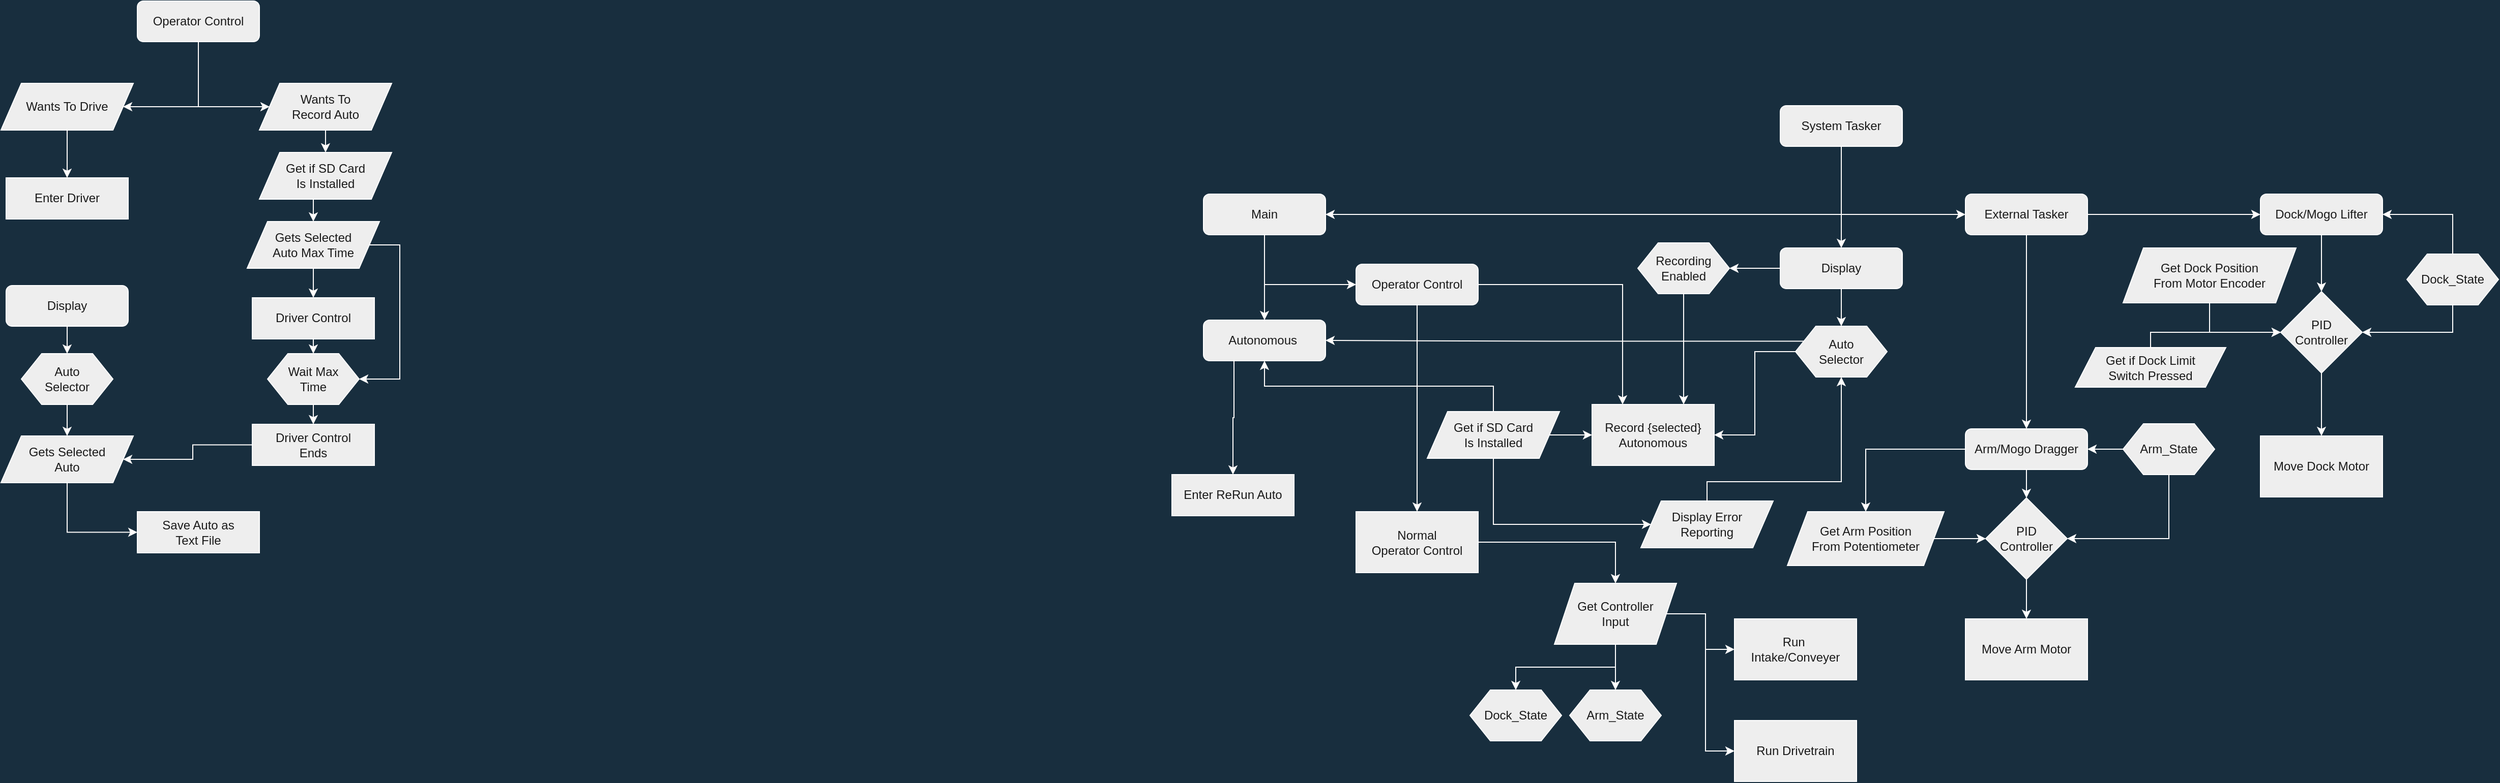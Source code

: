 <mxfile version="15.8.3" type="github">
  <diagram id="C5RBs43oDa-KdzZeNtuy" name="Page-1">
    <mxGraphModel dx="1978" dy="1037" grid="0" gridSize="10" guides="1" tooltips="1" connect="1" arrows="1" fold="1" page="0" pageScale="1" pageWidth="827" pageHeight="1169" background="#182E3E" math="0" shadow="0">
      <root>
        <mxCell id="WIyWlLk6GJQsqaUBKTNV-0" />
        <mxCell id="WIyWlLk6GJQsqaUBKTNV-1" parent="WIyWlLk6GJQsqaUBKTNV-0" />
        <mxCell id="FY5nKimyKRe9Z_fMQVkA-3" value="" style="edgeStyle=orthogonalEdgeStyle;rounded=0;orthogonalLoop=1;jettySize=auto;html=1;strokeColor=#FFFFFF;fontColor=#FFFFFF;labelBackgroundColor=#182E3E;entryX=1;entryY=0.5;entryDx=0;entryDy=0;exitX=0.5;exitY=1;exitDx=0;exitDy=0;" parent="WIyWlLk6GJQsqaUBKTNV-1" source="WIyWlLk6GJQsqaUBKTNV-3" target="FY5nKimyKRe9Z_fMQVkA-0" edge="1">
          <mxGeometry relative="1" as="geometry" />
        </mxCell>
        <mxCell id="ii3OqB7PPO71eHfh43-R-1" style="edgeStyle=orthogonalEdgeStyle;rounded=0;orthogonalLoop=1;jettySize=auto;html=1;exitX=0.5;exitY=1;exitDx=0;exitDy=0;entryX=0;entryY=0.5;entryDx=0;entryDy=0;strokeColor=#FFFDFC;" edge="1" parent="WIyWlLk6GJQsqaUBKTNV-1" source="WIyWlLk6GJQsqaUBKTNV-3" target="ii3OqB7PPO71eHfh43-R-0">
          <mxGeometry relative="1" as="geometry" />
        </mxCell>
        <mxCell id="ii3OqB7PPO71eHfh43-R-10" style="edgeStyle=orthogonalEdgeStyle;rounded=0;orthogonalLoop=1;jettySize=auto;html=1;exitX=0.5;exitY=1;exitDx=0;exitDy=0;strokeColor=#FFFDFC;" edge="1" parent="WIyWlLk6GJQsqaUBKTNV-1" source="WIyWlLk6GJQsqaUBKTNV-3" target="ii3OqB7PPO71eHfh43-R-9">
          <mxGeometry relative="1" as="geometry" />
        </mxCell>
        <mxCell id="WIyWlLk6GJQsqaUBKTNV-3" value="System Tasker" style="rounded=1;whiteSpace=wrap;html=1;fontSize=12;glass=0;strokeWidth=1;shadow=0;fillColor=#EEEEEE;strokeColor=#FFFFFF;fontColor=#1A1A1A;" parent="WIyWlLk6GJQsqaUBKTNV-1" vertex="1">
          <mxGeometry x="1110" y="-170" width="120" height="40" as="geometry" />
        </mxCell>
        <mxCell id="ii3OqB7PPO71eHfh43-R-7" style="edgeStyle=orthogonalEdgeStyle;rounded=0;orthogonalLoop=1;jettySize=auto;html=1;exitX=0.5;exitY=1;exitDx=0;exitDy=0;entryX=0.5;entryY=0;entryDx=0;entryDy=0;strokeColor=#FFFDFC;" edge="1" parent="WIyWlLk6GJQsqaUBKTNV-1" source="FY5nKimyKRe9Z_fMQVkA-0" target="ii3OqB7PPO71eHfh43-R-6">
          <mxGeometry relative="1" as="geometry" />
        </mxCell>
        <mxCell id="ii3OqB7PPO71eHfh43-R-8" style="edgeStyle=orthogonalEdgeStyle;rounded=0;orthogonalLoop=1;jettySize=auto;html=1;exitX=0.5;exitY=1;exitDx=0;exitDy=0;entryX=0;entryY=0.5;entryDx=0;entryDy=0;strokeColor=#FFFDFC;" edge="1" parent="WIyWlLk6GJQsqaUBKTNV-1" source="FY5nKimyKRe9Z_fMQVkA-0" target="ii3OqB7PPO71eHfh43-R-5">
          <mxGeometry relative="1" as="geometry" />
        </mxCell>
        <mxCell id="FY5nKimyKRe9Z_fMQVkA-0" value="Main" style="rounded=1;whiteSpace=wrap;html=1;fontSize=12;glass=0;strokeWidth=1;shadow=0;fillColor=#EEEEEE;strokeColor=#FFFFFF;fontColor=#1A1A1A;" parent="WIyWlLk6GJQsqaUBKTNV-1" vertex="1">
          <mxGeometry x="543" y="-83" width="120" height="40" as="geometry" />
        </mxCell>
        <mxCell id="FY5nKimyKRe9Z_fMQVkA-22" style="edgeStyle=orthogonalEdgeStyle;rounded=0;orthogonalLoop=1;jettySize=auto;html=1;strokeColor=#FFFFFF;fontColor=#FFFFFF;labelBackgroundColor=#182E3E;" parent="WIyWlLk6GJQsqaUBKTNV-1" source="FY5nKimyKRe9Z_fMQVkA-2" target="FY5nKimyKRe9Z_fMQVkA-20" edge="1">
          <mxGeometry relative="1" as="geometry" />
        </mxCell>
        <mxCell id="FY5nKimyKRe9Z_fMQVkA-23" style="edgeStyle=orthogonalEdgeStyle;rounded=0;orthogonalLoop=1;jettySize=auto;html=1;exitX=0;exitY=0.5;exitDx=0;exitDy=0;strokeColor=#FFFFFF;fontColor=#FFFFFF;labelBackgroundColor=#182E3E;" parent="WIyWlLk6GJQsqaUBKTNV-1" source="FY5nKimyKRe9Z_fMQVkA-2" target="FY5nKimyKRe9Z_fMQVkA-14" edge="1">
          <mxGeometry relative="1" as="geometry" />
        </mxCell>
        <mxCell id="FY5nKimyKRe9Z_fMQVkA-2" value="Arm/Mogo Dragger" style="rounded=1;whiteSpace=wrap;html=1;fontSize=12;glass=0;strokeWidth=1;shadow=0;fillColor=#EEEEEE;strokeColor=#FFFFFF;fontColor=#1A1A1A;" parent="WIyWlLk6GJQsqaUBKTNV-1" vertex="1">
          <mxGeometry x="1292" y="148" width="120" height="40" as="geometry" />
        </mxCell>
        <mxCell id="FY5nKimyKRe9Z_fMQVkA-9" style="edgeStyle=orthogonalEdgeStyle;rounded=0;orthogonalLoop=1;jettySize=auto;html=1;entryX=0;entryY=0.5;entryDx=0;entryDy=0;strokeColor=#FFFFFF;fontColor=#FFFFFF;labelBackgroundColor=#182E3E;" parent="WIyWlLk6GJQsqaUBKTNV-1" source="FY5nKimyKRe9Z_fMQVkA-6" target="FY5nKimyKRe9Z_fMQVkA-8" edge="1">
          <mxGeometry relative="1" as="geometry" />
        </mxCell>
        <mxCell id="FY5nKimyKRe9Z_fMQVkA-12" style="edgeStyle=orthogonalEdgeStyle;rounded=0;orthogonalLoop=1;jettySize=auto;html=1;entryX=0.5;entryY=0;entryDx=0;entryDy=0;strokeColor=#FFFFFF;fontColor=#FFFFFF;labelBackgroundColor=#182E3E;" parent="WIyWlLk6GJQsqaUBKTNV-1" source="FY5nKimyKRe9Z_fMQVkA-6" target="FY5nKimyKRe9Z_fMQVkA-10" edge="1">
          <mxGeometry relative="1" as="geometry">
            <mxPoint x="865" y="525" as="targetPoint" />
          </mxGeometry>
        </mxCell>
        <mxCell id="FY5nKimyKRe9Z_fMQVkA-13" style="edgeStyle=orthogonalEdgeStyle;rounded=0;orthogonalLoop=1;jettySize=auto;html=1;strokeColor=#FFFFFF;fontColor=#FFFFFF;labelBackgroundColor=#182E3E;" parent="WIyWlLk6GJQsqaUBKTNV-1" source="FY5nKimyKRe9Z_fMQVkA-6" target="FY5nKimyKRe9Z_fMQVkA-11" edge="1">
          <mxGeometry relative="1" as="geometry">
            <mxPoint x="970" y="525" as="targetPoint" />
          </mxGeometry>
        </mxCell>
        <mxCell id="FY5nKimyKRe9Z_fMQVkA-16" style="edgeStyle=orthogonalEdgeStyle;rounded=0;orthogonalLoop=1;jettySize=auto;html=1;exitX=1;exitY=0.5;exitDx=0;exitDy=0;entryX=0;entryY=0.5;entryDx=0;entryDy=0;strokeColor=#FFFFFF;fontColor=#FFFFFF;labelBackgroundColor=#182E3E;" parent="WIyWlLk6GJQsqaUBKTNV-1" source="FY5nKimyKRe9Z_fMQVkA-6" target="FY5nKimyKRe9Z_fMQVkA-15" edge="1">
          <mxGeometry relative="1" as="geometry" />
        </mxCell>
        <mxCell id="FY5nKimyKRe9Z_fMQVkA-6" value="Get Controller&lt;br&gt;Input" style="shape=parallelogram;perimeter=parallelogramPerimeter;whiteSpace=wrap;html=1;fixedSize=1;fillColor=#EEEEEE;strokeColor=#FFFFFF;fontColor=#1A1A1A;" parent="WIyWlLk6GJQsqaUBKTNV-1" vertex="1">
          <mxGeometry x="888" y="300" width="120" height="60" as="geometry" />
        </mxCell>
        <mxCell id="FY5nKimyKRe9Z_fMQVkA-8" value="Run Drivetrain" style="rounded=0;whiteSpace=wrap;html=1;fillColor=#EEEEEE;strokeColor=#FFFFFF;fontColor=#1A1A1A;" parent="WIyWlLk6GJQsqaUBKTNV-1" vertex="1">
          <mxGeometry x="1065" y="435" width="120" height="60" as="geometry" />
        </mxCell>
        <mxCell id="FY5nKimyKRe9Z_fMQVkA-10" value="Dock_State" style="shape=hexagon;perimeter=hexagonPerimeter2;whiteSpace=wrap;html=1;fixedSize=1;fillColor=#EEEEEE;strokeColor=#FFFFFF;fontColor=#1A1A1A;" parent="WIyWlLk6GJQsqaUBKTNV-1" vertex="1">
          <mxGeometry x="805" y="405" width="90" height="50" as="geometry" />
        </mxCell>
        <mxCell id="FY5nKimyKRe9Z_fMQVkA-11" value="Arm_State" style="shape=hexagon;perimeter=hexagonPerimeter2;whiteSpace=wrap;html=1;fixedSize=1;fillColor=#EEEEEE;strokeColor=#FFFFFF;fontColor=#1A1A1A;" parent="WIyWlLk6GJQsqaUBKTNV-1" vertex="1">
          <mxGeometry x="903" y="405" width="90" height="50" as="geometry" />
        </mxCell>
        <mxCell id="FY5nKimyKRe9Z_fMQVkA-21" style="edgeStyle=orthogonalEdgeStyle;rounded=0;orthogonalLoop=1;jettySize=auto;html=1;exitX=1;exitY=0.5;exitDx=0;exitDy=0;entryX=0;entryY=0.5;entryDx=0;entryDy=0;strokeColor=#FFFFFF;fontColor=#FFFFFF;labelBackgroundColor=#182E3E;" parent="WIyWlLk6GJQsqaUBKTNV-1" source="FY5nKimyKRe9Z_fMQVkA-14" target="FY5nKimyKRe9Z_fMQVkA-20" edge="1">
          <mxGeometry relative="1" as="geometry" />
        </mxCell>
        <mxCell id="FY5nKimyKRe9Z_fMQVkA-14" value="Get Arm Position&lt;br&gt;From Potentiometer" style="shape=parallelogram;perimeter=parallelogramPerimeter;whiteSpace=wrap;html=1;fixedSize=1;fillColor=#EEEEEE;strokeColor=#FFFFFF;fontColor=#1A1A1A;" parent="WIyWlLk6GJQsqaUBKTNV-1" vertex="1">
          <mxGeometry x="1117" y="229.5" width="154" height="53" as="geometry" />
        </mxCell>
        <mxCell id="FY5nKimyKRe9Z_fMQVkA-15" value="Run&amp;nbsp;&lt;br&gt;Intake/Conveyer" style="rounded=0;whiteSpace=wrap;html=1;fillColor=#EEEEEE;strokeColor=#FFFFFF;fontColor=#1A1A1A;" parent="WIyWlLk6GJQsqaUBKTNV-1" vertex="1">
          <mxGeometry x="1065" y="335" width="120" height="60" as="geometry" />
        </mxCell>
        <mxCell id="FY5nKimyKRe9Z_fMQVkA-41" style="edgeStyle=orthogonalEdgeStyle;rounded=0;orthogonalLoop=1;jettySize=auto;html=1;exitX=0.5;exitY=1;exitDx=0;exitDy=0;strokeColor=#FFFFFF;fontColor=#FFFFFF;labelBackgroundColor=#182E3E;" parent="WIyWlLk6GJQsqaUBKTNV-1" source="FY5nKimyKRe9Z_fMQVkA-1" target="FY5nKimyKRe9Z_fMQVkA-36" edge="1">
          <mxGeometry relative="1" as="geometry">
            <mxPoint x="1522" y="36" as="targetPoint" />
          </mxGeometry>
        </mxCell>
        <mxCell id="FY5nKimyKRe9Z_fMQVkA-1" value="Dock/Mogo Lifter" style="rounded=1;whiteSpace=wrap;html=1;fontSize=12;glass=0;strokeWidth=1;shadow=0;fillColor=#EEEEEE;strokeColor=#FFFFFF;fontColor=#1A1A1A;" parent="WIyWlLk6GJQsqaUBKTNV-1" vertex="1">
          <mxGeometry x="1582" y="-83" width="120" height="40" as="geometry" />
        </mxCell>
        <mxCell id="FY5nKimyKRe9Z_fMQVkA-25" style="edgeStyle=orthogonalEdgeStyle;rounded=0;orthogonalLoop=1;jettySize=auto;html=1;exitX=0.5;exitY=1;exitDx=0;exitDy=0;entryX=0.5;entryY=0;entryDx=0;entryDy=0;strokeColor=#FFFFFF;fontColor=#FFFFFF;labelBackgroundColor=#182E3E;" parent="WIyWlLk6GJQsqaUBKTNV-1" source="FY5nKimyKRe9Z_fMQVkA-20" target="FY5nKimyKRe9Z_fMQVkA-24" edge="1">
          <mxGeometry relative="1" as="geometry" />
        </mxCell>
        <mxCell id="FY5nKimyKRe9Z_fMQVkA-20" value="PID&lt;br&gt;Controller" style="rhombus;whiteSpace=wrap;html=1;fillColor=#EEEEEE;strokeColor=#FFFFFF;fontColor=#1A1A1A;" parent="WIyWlLk6GJQsqaUBKTNV-1" vertex="1">
          <mxGeometry x="1312" y="216" width="80" height="80" as="geometry" />
        </mxCell>
        <mxCell id="FY5nKimyKRe9Z_fMQVkA-24" value="Move Arm Motor" style="rounded=0;whiteSpace=wrap;html=1;fillColor=#EEEEEE;strokeColor=#FFFFFF;fontColor=#1A1A1A;" parent="WIyWlLk6GJQsqaUBKTNV-1" vertex="1">
          <mxGeometry x="1292" y="335" width="120" height="60" as="geometry" />
        </mxCell>
        <mxCell id="FY5nKimyKRe9Z_fMQVkA-28" style="edgeStyle=orthogonalEdgeStyle;rounded=0;orthogonalLoop=1;jettySize=auto;html=1;entryX=1;entryY=0.5;entryDx=0;entryDy=0;strokeColor=#FFFFFF;fontColor=#FFFFFF;labelBackgroundColor=#182E3E;" parent="WIyWlLk6GJQsqaUBKTNV-1" source="FY5nKimyKRe9Z_fMQVkA-27" target="FY5nKimyKRe9Z_fMQVkA-2" edge="1">
          <mxGeometry relative="1" as="geometry" />
        </mxCell>
        <mxCell id="FY5nKimyKRe9Z_fMQVkA-29" style="edgeStyle=orthogonalEdgeStyle;rounded=0;orthogonalLoop=1;jettySize=auto;html=1;exitX=0.5;exitY=1;exitDx=0;exitDy=0;entryX=1;entryY=0.5;entryDx=0;entryDy=0;strokeColor=#FFFFFF;fontColor=#FFFFFF;labelBackgroundColor=#182E3E;" parent="WIyWlLk6GJQsqaUBKTNV-1" source="FY5nKimyKRe9Z_fMQVkA-27" target="FY5nKimyKRe9Z_fMQVkA-20" edge="1">
          <mxGeometry relative="1" as="geometry" />
        </mxCell>
        <mxCell id="FY5nKimyKRe9Z_fMQVkA-27" value="Arm_State" style="shape=hexagon;perimeter=hexagonPerimeter2;whiteSpace=wrap;html=1;fixedSize=1;fillColor=#EEEEEE;strokeColor=#FFFFFF;fontColor=#1A1A1A;" parent="WIyWlLk6GJQsqaUBKTNV-1" vertex="1">
          <mxGeometry x="1447" y="143" width="90" height="50" as="geometry" />
        </mxCell>
        <mxCell id="FY5nKimyKRe9Z_fMQVkA-33" style="edgeStyle=orthogonalEdgeStyle;rounded=0;orthogonalLoop=1;jettySize=auto;html=1;exitX=0.5;exitY=1;exitDx=0;exitDy=0;entryX=0;entryY=0.5;entryDx=0;entryDy=0;strokeColor=#FFFFFF;fontColor=#FFFFFF;labelBackgroundColor=#182E3E;" parent="WIyWlLk6GJQsqaUBKTNV-1" source="FY5nKimyKRe9Z_fMQVkA-34" target="FY5nKimyKRe9Z_fMQVkA-36" edge="1">
          <mxGeometry relative="1" as="geometry" />
        </mxCell>
        <mxCell id="FY5nKimyKRe9Z_fMQVkA-34" value="Get Dock Position&lt;br&gt;From Motor Encoder" style="shape=parallelogram;perimeter=parallelogramPerimeter;whiteSpace=wrap;html=1;fixedSize=1;fillColor=#EEEEEE;strokeColor=#FFFFFF;fontColor=#1A1A1A;" parent="WIyWlLk6GJQsqaUBKTNV-1" vertex="1">
          <mxGeometry x="1447" y="-30" width="170" height="54" as="geometry" />
        </mxCell>
        <mxCell id="FY5nKimyKRe9Z_fMQVkA-35" style="edgeStyle=orthogonalEdgeStyle;rounded=0;orthogonalLoop=1;jettySize=auto;html=1;exitX=0.5;exitY=1;exitDx=0;exitDy=0;entryX=0.5;entryY=0;entryDx=0;entryDy=0;strokeColor=#FFFFFF;fontColor=#FFFFFF;labelBackgroundColor=#182E3E;" parent="WIyWlLk6GJQsqaUBKTNV-1" source="FY5nKimyKRe9Z_fMQVkA-36" target="FY5nKimyKRe9Z_fMQVkA-37" edge="1">
          <mxGeometry relative="1" as="geometry" />
        </mxCell>
        <mxCell id="FY5nKimyKRe9Z_fMQVkA-36" value="PID&lt;br&gt;Controller" style="rhombus;whiteSpace=wrap;html=1;fillColor=#EEEEEE;strokeColor=#FFFFFF;fontColor=#1A1A1A;" parent="WIyWlLk6GJQsqaUBKTNV-1" vertex="1">
          <mxGeometry x="1602" y="13" width="80" height="80" as="geometry" />
        </mxCell>
        <mxCell id="FY5nKimyKRe9Z_fMQVkA-37" value="Move Dock Motor" style="rounded=0;whiteSpace=wrap;html=1;fillColor=#EEEEEE;strokeColor=#FFFFFF;fontColor=#1A1A1A;" parent="WIyWlLk6GJQsqaUBKTNV-1" vertex="1">
          <mxGeometry x="1582" y="155" width="120" height="60" as="geometry" />
        </mxCell>
        <mxCell id="FY5nKimyKRe9Z_fMQVkA-39" style="edgeStyle=orthogonalEdgeStyle;rounded=0;orthogonalLoop=1;jettySize=auto;html=1;exitX=0.5;exitY=1;exitDx=0;exitDy=0;entryX=1;entryY=0.5;entryDx=0;entryDy=0;strokeColor=#FFFFFF;fontColor=#FFFFFF;labelBackgroundColor=#182E3E;" parent="WIyWlLk6GJQsqaUBKTNV-1" source="FY5nKimyKRe9Z_fMQVkA-40" target="FY5nKimyKRe9Z_fMQVkA-36" edge="1">
          <mxGeometry relative="1" as="geometry" />
        </mxCell>
        <mxCell id="ii3OqB7PPO71eHfh43-R-4" style="edgeStyle=orthogonalEdgeStyle;rounded=0;orthogonalLoop=1;jettySize=auto;html=1;exitX=0.5;exitY=0;exitDx=0;exitDy=0;entryX=1;entryY=0.5;entryDx=0;entryDy=0;strokeColor=#FFFDFC;" edge="1" parent="WIyWlLk6GJQsqaUBKTNV-1" source="FY5nKimyKRe9Z_fMQVkA-40" target="FY5nKimyKRe9Z_fMQVkA-1">
          <mxGeometry relative="1" as="geometry" />
        </mxCell>
        <mxCell id="FY5nKimyKRe9Z_fMQVkA-40" value="Dock_State" style="shape=hexagon;perimeter=hexagonPerimeter2;whiteSpace=wrap;html=1;fixedSize=1;fillColor=#EEEEEE;strokeColor=#FFFFFF;fontColor=#1A1A1A;" parent="WIyWlLk6GJQsqaUBKTNV-1" vertex="1">
          <mxGeometry x="1726" y="-24" width="90" height="50" as="geometry" />
        </mxCell>
        <mxCell id="ii3OqB7PPO71eHfh43-R-2" style="edgeStyle=orthogonalEdgeStyle;rounded=0;orthogonalLoop=1;jettySize=auto;html=1;exitX=1;exitY=0.5;exitDx=0;exitDy=0;entryX=0;entryY=0.5;entryDx=0;entryDy=0;strokeColor=#FFFDFC;" edge="1" parent="WIyWlLk6GJQsqaUBKTNV-1" source="ii3OqB7PPO71eHfh43-R-0" target="FY5nKimyKRe9Z_fMQVkA-1">
          <mxGeometry relative="1" as="geometry" />
        </mxCell>
        <mxCell id="ii3OqB7PPO71eHfh43-R-3" style="edgeStyle=orthogonalEdgeStyle;rounded=0;orthogonalLoop=1;jettySize=auto;html=1;exitX=0.5;exitY=1;exitDx=0;exitDy=0;entryX=0.5;entryY=0;entryDx=0;entryDy=0;strokeColor=#FFFDFC;" edge="1" parent="WIyWlLk6GJQsqaUBKTNV-1" source="ii3OqB7PPO71eHfh43-R-0" target="FY5nKimyKRe9Z_fMQVkA-2">
          <mxGeometry relative="1" as="geometry" />
        </mxCell>
        <mxCell id="ii3OqB7PPO71eHfh43-R-0" value="External Tasker" style="rounded=1;whiteSpace=wrap;html=1;fontSize=12;glass=0;strokeWidth=1;shadow=0;fillColor=#EEEEEE;strokeColor=#FFFFFF;fontColor=#1A1A1A;" vertex="1" parent="WIyWlLk6GJQsqaUBKTNV-1">
          <mxGeometry x="1292" y="-83" width="120" height="40" as="geometry" />
        </mxCell>
        <mxCell id="ii3OqB7PPO71eHfh43-R-24" style="edgeStyle=orthogonalEdgeStyle;rounded=0;orthogonalLoop=1;jettySize=auto;html=1;exitX=0.5;exitY=1;exitDx=0;exitDy=0;entryX=0.5;entryY=0;entryDx=0;entryDy=0;strokeColor=#FFFDFC;" edge="1" parent="WIyWlLk6GJQsqaUBKTNV-1" source="ii3OqB7PPO71eHfh43-R-5" target="ii3OqB7PPO71eHfh43-R-23">
          <mxGeometry relative="1" as="geometry" />
        </mxCell>
        <mxCell id="ii3OqB7PPO71eHfh43-R-35" style="edgeStyle=orthogonalEdgeStyle;rounded=0;orthogonalLoop=1;jettySize=auto;html=1;exitX=1;exitY=0.5;exitDx=0;exitDy=0;entryX=0.25;entryY=0;entryDx=0;entryDy=0;strokeColor=#FFFDFC;" edge="1" parent="WIyWlLk6GJQsqaUBKTNV-1" source="ii3OqB7PPO71eHfh43-R-5" target="ii3OqB7PPO71eHfh43-R-18">
          <mxGeometry relative="1" as="geometry" />
        </mxCell>
        <mxCell id="ii3OqB7PPO71eHfh43-R-5" value="&lt;span style=&quot;font-weight: normal&quot;&gt;Operator Control&lt;/span&gt;" style="rounded=1;whiteSpace=wrap;html=1;fontSize=12;glass=0;strokeWidth=1;shadow=0;fillColor=#EEEEEE;strokeColor=#FFFFFF;fontColor=#1A1A1A;fontStyle=1" vertex="1" parent="WIyWlLk6GJQsqaUBKTNV-1">
          <mxGeometry x="693" y="-14" width="120" height="40" as="geometry" />
        </mxCell>
        <mxCell id="ii3OqB7PPO71eHfh43-R-34" style="edgeStyle=orthogonalEdgeStyle;rounded=0;orthogonalLoop=1;jettySize=auto;html=1;exitX=0.25;exitY=1;exitDx=0;exitDy=0;strokeColor=#FFFDFC;" edge="1" parent="WIyWlLk6GJQsqaUBKTNV-1" source="ii3OqB7PPO71eHfh43-R-6" target="ii3OqB7PPO71eHfh43-R-33">
          <mxGeometry relative="1" as="geometry" />
        </mxCell>
        <mxCell id="ii3OqB7PPO71eHfh43-R-6" value="Autonomous&amp;nbsp;" style="rounded=1;whiteSpace=wrap;html=1;fontSize=12;glass=0;strokeWidth=1;shadow=0;fillColor=#EEEEEE;strokeColor=#FFFFFF;fontColor=#1A1A1A;" vertex="1" parent="WIyWlLk6GJQsqaUBKTNV-1">
          <mxGeometry x="543" y="41" width="120" height="40" as="geometry" />
        </mxCell>
        <mxCell id="ii3OqB7PPO71eHfh43-R-15" style="edgeStyle=orthogonalEdgeStyle;rounded=0;orthogonalLoop=1;jettySize=auto;html=1;exitX=0;exitY=0.5;exitDx=0;exitDy=0;strokeColor=#FFFDFC;" edge="1" parent="WIyWlLk6GJQsqaUBKTNV-1" source="ii3OqB7PPO71eHfh43-R-9" target="ii3OqB7PPO71eHfh43-R-12">
          <mxGeometry relative="1" as="geometry" />
        </mxCell>
        <mxCell id="ii3OqB7PPO71eHfh43-R-22" style="edgeStyle=orthogonalEdgeStyle;rounded=0;orthogonalLoop=1;jettySize=auto;html=1;exitX=0.5;exitY=1;exitDx=0;exitDy=0;entryX=0.5;entryY=0;entryDx=0;entryDy=0;strokeColor=#FFFDFC;" edge="1" parent="WIyWlLk6GJQsqaUBKTNV-1" source="ii3OqB7PPO71eHfh43-R-9" target="ii3OqB7PPO71eHfh43-R-11">
          <mxGeometry relative="1" as="geometry" />
        </mxCell>
        <mxCell id="ii3OqB7PPO71eHfh43-R-9" value="Display" style="rounded=1;whiteSpace=wrap;html=1;fontSize=12;glass=0;strokeWidth=1;shadow=0;fillColor=#EEEEEE;strokeColor=#FFFFFF;fontColor=#1A1A1A;" vertex="1" parent="WIyWlLk6GJQsqaUBKTNV-1">
          <mxGeometry x="1110" y="-30" width="120" height="40" as="geometry" />
        </mxCell>
        <mxCell id="ii3OqB7PPO71eHfh43-R-21" style="edgeStyle=orthogonalEdgeStyle;rounded=0;orthogonalLoop=1;jettySize=auto;html=1;exitX=0;exitY=0.5;exitDx=0;exitDy=0;entryX=1;entryY=0.5;entryDx=0;entryDy=0;strokeColor=#FFFDFC;" edge="1" parent="WIyWlLk6GJQsqaUBKTNV-1" source="ii3OqB7PPO71eHfh43-R-11" target="ii3OqB7PPO71eHfh43-R-18">
          <mxGeometry relative="1" as="geometry" />
        </mxCell>
        <mxCell id="ii3OqB7PPO71eHfh43-R-28" style="edgeStyle=orthogonalEdgeStyle;rounded=0;orthogonalLoop=1;jettySize=auto;html=1;exitX=0;exitY=0.25;exitDx=0;exitDy=0;entryX=1;entryY=0.5;entryDx=0;entryDy=0;strokeColor=#FFFDFC;" edge="1" parent="WIyWlLk6GJQsqaUBKTNV-1" source="ii3OqB7PPO71eHfh43-R-11" target="ii3OqB7PPO71eHfh43-R-6">
          <mxGeometry relative="1" as="geometry" />
        </mxCell>
        <mxCell id="ii3OqB7PPO71eHfh43-R-11" value="Auto&lt;br&gt;Selector" style="shape=hexagon;perimeter=hexagonPerimeter2;whiteSpace=wrap;html=1;fixedSize=1;fillColor=#EEEEEE;strokeColor=#FFFFFF;fontColor=#1A1A1A;" vertex="1" parent="WIyWlLk6GJQsqaUBKTNV-1">
          <mxGeometry x="1125" y="47" width="90" height="50" as="geometry" />
        </mxCell>
        <mxCell id="ii3OqB7PPO71eHfh43-R-20" style="edgeStyle=orthogonalEdgeStyle;rounded=0;orthogonalLoop=1;jettySize=auto;html=1;exitX=0.5;exitY=1;exitDx=0;exitDy=0;entryX=0.75;entryY=0;entryDx=0;entryDy=0;strokeColor=#FFFDFC;" edge="1" parent="WIyWlLk6GJQsqaUBKTNV-1" source="ii3OqB7PPO71eHfh43-R-12" target="ii3OqB7PPO71eHfh43-R-18">
          <mxGeometry relative="1" as="geometry" />
        </mxCell>
        <mxCell id="ii3OqB7PPO71eHfh43-R-12" value="Recording&lt;br&gt;Enabled" style="shape=hexagon;perimeter=hexagonPerimeter2;whiteSpace=wrap;html=1;fixedSize=1;fillColor=#EEEEEE;strokeColor=#FFFFFF;fontColor=#1A1A1A;" vertex="1" parent="WIyWlLk6GJQsqaUBKTNV-1">
          <mxGeometry x="970" y="-35" width="90" height="50" as="geometry" />
        </mxCell>
        <mxCell id="ii3OqB7PPO71eHfh43-R-14" style="edgeStyle=orthogonalEdgeStyle;rounded=0;orthogonalLoop=1;jettySize=auto;html=1;exitX=0.5;exitY=0;exitDx=0;exitDy=0;entryX=0;entryY=0.5;entryDx=0;entryDy=0;strokeColor=#FFFDFC;" edge="1" parent="WIyWlLk6GJQsqaUBKTNV-1" source="ii3OqB7PPO71eHfh43-R-13" target="FY5nKimyKRe9Z_fMQVkA-36">
          <mxGeometry relative="1" as="geometry">
            <Array as="points">
              <mxPoint x="1474" y="53" />
            </Array>
          </mxGeometry>
        </mxCell>
        <mxCell id="ii3OqB7PPO71eHfh43-R-13" value="Get if Dock Limit&lt;br&gt;Switch Pressed" style="shape=parallelogram;perimeter=parallelogramPerimeter;whiteSpace=wrap;html=1;fixedSize=1;fillColor=#EEEEEE;strokeColor=#FFFFFF;fontColor=#1A1A1A;" vertex="1" parent="WIyWlLk6GJQsqaUBKTNV-1">
          <mxGeometry x="1400" y="68" width="148" height="39" as="geometry" />
        </mxCell>
        <mxCell id="ii3OqB7PPO71eHfh43-R-18" value="Record {selected}&lt;br&gt;Autonomous" style="rounded=0;whiteSpace=wrap;html=1;fillColor=#EEEEEE;strokeColor=#FFFFFF;fontColor=#1A1A1A;" vertex="1" parent="WIyWlLk6GJQsqaUBKTNV-1">
          <mxGeometry x="925" y="124" width="120" height="60" as="geometry" />
        </mxCell>
        <mxCell id="ii3OqB7PPO71eHfh43-R-26" style="edgeStyle=orthogonalEdgeStyle;rounded=0;orthogonalLoop=1;jettySize=auto;html=1;exitX=1;exitY=0.5;exitDx=0;exitDy=0;entryX=0.5;entryY=0;entryDx=0;entryDy=0;strokeColor=#FFFDFC;" edge="1" parent="WIyWlLk6GJQsqaUBKTNV-1" source="ii3OqB7PPO71eHfh43-R-23" target="FY5nKimyKRe9Z_fMQVkA-6">
          <mxGeometry relative="1" as="geometry" />
        </mxCell>
        <mxCell id="ii3OqB7PPO71eHfh43-R-23" value="Normal&lt;br&gt;Operator Control" style="rounded=0;whiteSpace=wrap;html=1;fillColor=#EEEEEE;strokeColor=#FFFFFF;fontColor=#1A1A1A;" vertex="1" parent="WIyWlLk6GJQsqaUBKTNV-1">
          <mxGeometry x="693" y="229.5" width="120" height="60" as="geometry" />
        </mxCell>
        <mxCell id="ii3OqB7PPO71eHfh43-R-31" style="edgeStyle=orthogonalEdgeStyle;rounded=0;orthogonalLoop=1;jettySize=auto;html=1;exitX=1;exitY=0.5;exitDx=0;exitDy=0;entryX=0;entryY=0.5;entryDx=0;entryDy=0;strokeColor=#FFFDFC;" edge="1" parent="WIyWlLk6GJQsqaUBKTNV-1" source="ii3OqB7PPO71eHfh43-R-29" target="ii3OqB7PPO71eHfh43-R-18">
          <mxGeometry relative="1" as="geometry" />
        </mxCell>
        <mxCell id="ii3OqB7PPO71eHfh43-R-32" style="edgeStyle=orthogonalEdgeStyle;rounded=0;orthogonalLoop=1;jettySize=auto;html=1;exitX=0.5;exitY=0;exitDx=0;exitDy=0;entryX=0.5;entryY=1;entryDx=0;entryDy=0;strokeColor=#FFFDFC;" edge="1" parent="WIyWlLk6GJQsqaUBKTNV-1" source="ii3OqB7PPO71eHfh43-R-29" target="ii3OqB7PPO71eHfh43-R-6">
          <mxGeometry relative="1" as="geometry" />
        </mxCell>
        <mxCell id="ii3OqB7PPO71eHfh43-R-38" style="edgeStyle=orthogonalEdgeStyle;rounded=0;orthogonalLoop=1;jettySize=auto;html=1;exitX=0.5;exitY=1;exitDx=0;exitDy=0;entryX=0;entryY=0.5;entryDx=0;entryDy=0;strokeColor=#FFFDFC;" edge="1" parent="WIyWlLk6GJQsqaUBKTNV-1" source="ii3OqB7PPO71eHfh43-R-29" target="ii3OqB7PPO71eHfh43-R-36">
          <mxGeometry relative="1" as="geometry">
            <Array as="points">
              <mxPoint x="828" y="242" />
            </Array>
          </mxGeometry>
        </mxCell>
        <mxCell id="ii3OqB7PPO71eHfh43-R-29" value="Get if SD Card&lt;br&gt;Is Installed" style="shape=parallelogram;perimeter=parallelogramPerimeter;whiteSpace=wrap;html=1;fixedSize=1;fillColor=#EEEEEE;strokeColor=#FFFFFF;fontColor=#1A1A1A;" vertex="1" parent="WIyWlLk6GJQsqaUBKTNV-1">
          <mxGeometry x="763" y="131" width="130" height="46" as="geometry" />
        </mxCell>
        <mxCell id="ii3OqB7PPO71eHfh43-R-33" value="Enter ReRun Auto" style="rounded=0;whiteSpace=wrap;html=1;fillColor=#EEEEEE;strokeColor=#FFFFFF;fontColor=#1A1A1A;" vertex="1" parent="WIyWlLk6GJQsqaUBKTNV-1">
          <mxGeometry x="512" y="193" width="120" height="40.5" as="geometry" />
        </mxCell>
        <mxCell id="ii3OqB7PPO71eHfh43-R-37" style="edgeStyle=orthogonalEdgeStyle;rounded=0;orthogonalLoop=1;jettySize=auto;html=1;exitX=0.5;exitY=0;exitDx=0;exitDy=0;entryX=0.5;entryY=1;entryDx=0;entryDy=0;strokeColor=#FFFDFC;" edge="1" parent="WIyWlLk6GJQsqaUBKTNV-1" source="ii3OqB7PPO71eHfh43-R-36" target="ii3OqB7PPO71eHfh43-R-11">
          <mxGeometry relative="1" as="geometry">
            <Array as="points">
              <mxPoint x="1038" y="200" />
              <mxPoint x="1170" y="200" />
            </Array>
          </mxGeometry>
        </mxCell>
        <mxCell id="ii3OqB7PPO71eHfh43-R-36" value="Display Error&lt;br&gt;Reporting" style="shape=parallelogram;perimeter=parallelogramPerimeter;whiteSpace=wrap;html=1;fixedSize=1;fillColor=#EEEEEE;strokeColor=#FFFFFF;fontColor=#1A1A1A;" vertex="1" parent="WIyWlLk6GJQsqaUBKTNV-1">
          <mxGeometry x="973" y="219" width="130" height="46" as="geometry" />
        </mxCell>
        <mxCell id="ii3OqB7PPO71eHfh43-R-42" style="edgeStyle=orthogonalEdgeStyle;rounded=0;orthogonalLoop=1;jettySize=auto;html=1;exitX=0.5;exitY=1;exitDx=0;exitDy=0;entryX=0;entryY=0.5;entryDx=0;entryDy=0;strokeColor=#FFFDFC;" edge="1" parent="WIyWlLk6GJQsqaUBKTNV-1" source="ii3OqB7PPO71eHfh43-R-39" target="ii3OqB7PPO71eHfh43-R-40">
          <mxGeometry relative="1" as="geometry">
            <Array as="points">
              <mxPoint x="-445" y="-169" />
            </Array>
          </mxGeometry>
        </mxCell>
        <mxCell id="ii3OqB7PPO71eHfh43-R-48" style="edgeStyle=orthogonalEdgeStyle;rounded=0;orthogonalLoop=1;jettySize=auto;html=1;exitX=0.5;exitY=1;exitDx=0;exitDy=0;entryX=1;entryY=0.5;entryDx=0;entryDy=0;strokeColor=#FFFDFC;" edge="1" parent="WIyWlLk6GJQsqaUBKTNV-1" source="ii3OqB7PPO71eHfh43-R-39" target="ii3OqB7PPO71eHfh43-R-43">
          <mxGeometry relative="1" as="geometry">
            <Array as="points">
              <mxPoint x="-445" y="-169" />
            </Array>
          </mxGeometry>
        </mxCell>
        <mxCell id="ii3OqB7PPO71eHfh43-R-39" value="Operator Control" style="rounded=1;whiteSpace=wrap;html=1;fontSize=12;glass=0;strokeWidth=1;shadow=0;fillColor=#EEEEEE;strokeColor=#FFFFFF;fontColor=#1A1A1A;" vertex="1" parent="WIyWlLk6GJQsqaUBKTNV-1">
          <mxGeometry x="-505" y="-273" width="120" height="40" as="geometry" />
        </mxCell>
        <mxCell id="ii3OqB7PPO71eHfh43-R-49" style="edgeStyle=orthogonalEdgeStyle;rounded=0;orthogonalLoop=1;jettySize=auto;html=1;exitX=0.5;exitY=1;exitDx=0;exitDy=0;entryX=0.5;entryY=0;entryDx=0;entryDy=0;strokeColor=#FFFDFC;" edge="1" parent="WIyWlLk6GJQsqaUBKTNV-1" source="ii3OqB7PPO71eHfh43-R-40" target="ii3OqB7PPO71eHfh43-R-44">
          <mxGeometry relative="1" as="geometry" />
        </mxCell>
        <mxCell id="ii3OqB7PPO71eHfh43-R-40" value="Wants To &lt;br&gt;Record Auto" style="shape=parallelogram;perimeter=parallelogramPerimeter;whiteSpace=wrap;html=1;fixedSize=1;fillColor=#EEEEEE;strokeColor=#FFFFFF;fontColor=#1A1A1A;" vertex="1" parent="WIyWlLk6GJQsqaUBKTNV-1">
          <mxGeometry x="-385" y="-192" width="130" height="46" as="geometry" />
        </mxCell>
        <mxCell id="ii3OqB7PPO71eHfh43-R-53" style="edgeStyle=orthogonalEdgeStyle;rounded=0;orthogonalLoop=1;jettySize=auto;html=1;exitX=0.5;exitY=1;exitDx=0;exitDy=0;entryX=0.5;entryY=0;entryDx=0;entryDy=0;strokeColor=#FFFDFC;" edge="1" parent="WIyWlLk6GJQsqaUBKTNV-1" source="ii3OqB7PPO71eHfh43-R-43" target="ii3OqB7PPO71eHfh43-R-52">
          <mxGeometry relative="1" as="geometry" />
        </mxCell>
        <mxCell id="ii3OqB7PPO71eHfh43-R-43" value="Wants To Drive" style="shape=parallelogram;perimeter=parallelogramPerimeter;whiteSpace=wrap;html=1;fixedSize=1;fillColor=#EEEEEE;strokeColor=#FFFFFF;fontColor=#1A1A1A;" vertex="1" parent="WIyWlLk6GJQsqaUBKTNV-1">
          <mxGeometry x="-639" y="-192" width="130" height="46" as="geometry" />
        </mxCell>
        <mxCell id="ii3OqB7PPO71eHfh43-R-66" style="edgeStyle=orthogonalEdgeStyle;rounded=0;orthogonalLoop=1;jettySize=auto;html=1;exitX=0.5;exitY=1;exitDx=0;exitDy=0;entryX=0.5;entryY=0;entryDx=0;entryDy=0;strokeColor=#FFFDFC;" edge="1" parent="WIyWlLk6GJQsqaUBKTNV-1" source="ii3OqB7PPO71eHfh43-R-44" target="ii3OqB7PPO71eHfh43-R-58">
          <mxGeometry relative="1" as="geometry" />
        </mxCell>
        <mxCell id="ii3OqB7PPO71eHfh43-R-44" value="Get if SD Card&lt;br&gt;Is Installed" style="shape=parallelogram;perimeter=parallelogramPerimeter;whiteSpace=wrap;html=1;fixedSize=1;fillColor=#EEEEEE;strokeColor=#FFFFFF;fontColor=#1A1A1A;" vertex="1" parent="WIyWlLk6GJQsqaUBKTNV-1">
          <mxGeometry x="-385" y="-124" width="130" height="46" as="geometry" />
        </mxCell>
        <mxCell id="ii3OqB7PPO71eHfh43-R-54" style="edgeStyle=orthogonalEdgeStyle;rounded=0;orthogonalLoop=1;jettySize=auto;html=1;exitX=0.5;exitY=1;exitDx=0;exitDy=0;entryX=0.5;entryY=0;entryDx=0;entryDy=0;strokeColor=#FFFDFC;" edge="1" parent="WIyWlLk6GJQsqaUBKTNV-1" source="ii3OqB7PPO71eHfh43-R-50" target="ii3OqB7PPO71eHfh43-R-51">
          <mxGeometry relative="1" as="geometry" />
        </mxCell>
        <mxCell id="ii3OqB7PPO71eHfh43-R-50" value="&lt;span style=&quot;font-weight: normal&quot;&gt;Display&lt;/span&gt;" style="rounded=1;whiteSpace=wrap;html=1;fontSize=12;glass=0;strokeWidth=1;shadow=0;fillColor=#EEEEEE;strokeColor=#FFFFFF;fontColor=#1A1A1A;fontStyle=1" vertex="1" parent="WIyWlLk6GJQsqaUBKTNV-1">
          <mxGeometry x="-634" y="7" width="120" height="40" as="geometry" />
        </mxCell>
        <mxCell id="ii3OqB7PPO71eHfh43-R-73" style="edgeStyle=orthogonalEdgeStyle;rounded=0;orthogonalLoop=1;jettySize=auto;html=1;exitX=0.5;exitY=1;exitDx=0;exitDy=0;strokeColor=#FFFDFC;" edge="1" parent="WIyWlLk6GJQsqaUBKTNV-1" source="ii3OqB7PPO71eHfh43-R-51" target="ii3OqB7PPO71eHfh43-R-64">
          <mxGeometry relative="1" as="geometry" />
        </mxCell>
        <mxCell id="ii3OqB7PPO71eHfh43-R-51" value="Auto&lt;br&gt;Selector" style="shape=hexagon;perimeter=hexagonPerimeter2;whiteSpace=wrap;html=1;fixedSize=1;fillColor=#EEEEEE;strokeColor=#FFFFFF;fontColor=#1A1A1A;" vertex="1" parent="WIyWlLk6GJQsqaUBKTNV-1">
          <mxGeometry x="-619" y="74" width="90" height="50" as="geometry" />
        </mxCell>
        <mxCell id="ii3OqB7PPO71eHfh43-R-52" value="Enter Driver" style="rounded=0;whiteSpace=wrap;html=1;fillColor=#EEEEEE;strokeColor=#FFFFFF;fontColor=#1A1A1A;" vertex="1" parent="WIyWlLk6GJQsqaUBKTNV-1">
          <mxGeometry x="-634" y="-99" width="120" height="40.5" as="geometry" />
        </mxCell>
        <mxCell id="ii3OqB7PPO71eHfh43-R-62" style="edgeStyle=orthogonalEdgeStyle;rounded=0;orthogonalLoop=1;jettySize=auto;html=1;exitX=0.5;exitY=1;exitDx=0;exitDy=0;strokeColor=#FFFDFC;" edge="1" parent="WIyWlLk6GJQsqaUBKTNV-1" source="ii3OqB7PPO71eHfh43-R-58" target="ii3OqB7PPO71eHfh43-R-60">
          <mxGeometry relative="1" as="geometry" />
        </mxCell>
        <mxCell id="ii3OqB7PPO71eHfh43-R-71" style="edgeStyle=orthogonalEdgeStyle;rounded=0;orthogonalLoop=1;jettySize=auto;html=1;exitX=1;exitY=0.5;exitDx=0;exitDy=0;entryX=1;entryY=0.5;entryDx=0;entryDy=0;strokeColor=#FFFDFC;" edge="1" parent="WIyWlLk6GJQsqaUBKTNV-1" source="ii3OqB7PPO71eHfh43-R-58" target="ii3OqB7PPO71eHfh43-R-69">
          <mxGeometry relative="1" as="geometry">
            <Array as="points">
              <mxPoint x="-247" y="-33" />
              <mxPoint x="-247" y="99" />
            </Array>
          </mxGeometry>
        </mxCell>
        <mxCell id="ii3OqB7PPO71eHfh43-R-58" value="Gets Selected&lt;br&gt;Auto Max Time" style="shape=parallelogram;perimeter=parallelogramPerimeter;whiteSpace=wrap;html=1;fixedSize=1;fillColor=#EEEEEE;strokeColor=#FFFFFF;fontColor=#1A1A1A;" vertex="1" parent="WIyWlLk6GJQsqaUBKTNV-1">
          <mxGeometry x="-397" y="-56" width="130" height="46" as="geometry" />
        </mxCell>
        <mxCell id="ii3OqB7PPO71eHfh43-R-70" style="edgeStyle=orthogonalEdgeStyle;rounded=0;orthogonalLoop=1;jettySize=auto;html=1;exitX=0.5;exitY=1;exitDx=0;exitDy=0;entryX=0.5;entryY=0;entryDx=0;entryDy=0;strokeColor=#FFFDFC;" edge="1" parent="WIyWlLk6GJQsqaUBKTNV-1" source="ii3OqB7PPO71eHfh43-R-60" target="ii3OqB7PPO71eHfh43-R-69">
          <mxGeometry relative="1" as="geometry" />
        </mxCell>
        <mxCell id="ii3OqB7PPO71eHfh43-R-60" value="Driver Control" style="rounded=0;whiteSpace=wrap;html=1;fillColor=#EEEEEE;strokeColor=#FFFFFF;fontColor=#1A1A1A;" vertex="1" parent="WIyWlLk6GJQsqaUBKTNV-1">
          <mxGeometry x="-392" y="19" width="120" height="40.5" as="geometry" />
        </mxCell>
        <mxCell id="ii3OqB7PPO71eHfh43-R-75" style="edgeStyle=orthogonalEdgeStyle;rounded=0;orthogonalLoop=1;jettySize=auto;html=1;exitX=0.5;exitY=1;exitDx=0;exitDy=0;entryX=0;entryY=0.5;entryDx=0;entryDy=0;strokeColor=#FFFDFC;" edge="1" parent="WIyWlLk6GJQsqaUBKTNV-1" source="ii3OqB7PPO71eHfh43-R-64" target="ii3OqB7PPO71eHfh43-R-65">
          <mxGeometry relative="1" as="geometry" />
        </mxCell>
        <mxCell id="ii3OqB7PPO71eHfh43-R-64" value="Gets Selected&lt;br&gt;Auto" style="shape=parallelogram;perimeter=parallelogramPerimeter;whiteSpace=wrap;html=1;fixedSize=1;fillColor=#EEEEEE;strokeColor=#FFFFFF;fontColor=#1A1A1A;" vertex="1" parent="WIyWlLk6GJQsqaUBKTNV-1">
          <mxGeometry x="-639" y="155" width="130" height="46" as="geometry" />
        </mxCell>
        <mxCell id="ii3OqB7PPO71eHfh43-R-65" value="Save Auto as&lt;br&gt;Text File" style="rounded=0;whiteSpace=wrap;html=1;fillColor=#EEEEEE;strokeColor=#FFFFFF;fontColor=#1A1A1A;" vertex="1" parent="WIyWlLk6GJQsqaUBKTNV-1">
          <mxGeometry x="-505" y="229.5" width="120" height="40.5" as="geometry" />
        </mxCell>
        <mxCell id="ii3OqB7PPO71eHfh43-R-74" style="edgeStyle=orthogonalEdgeStyle;rounded=0;orthogonalLoop=1;jettySize=auto;html=1;exitX=0;exitY=0.5;exitDx=0;exitDy=0;strokeColor=#FFFDFC;" edge="1" parent="WIyWlLk6GJQsqaUBKTNV-1" source="ii3OqB7PPO71eHfh43-R-68" target="ii3OqB7PPO71eHfh43-R-64">
          <mxGeometry relative="1" as="geometry" />
        </mxCell>
        <mxCell id="ii3OqB7PPO71eHfh43-R-68" value="Driver Control&lt;br&gt;Ends" style="rounded=0;whiteSpace=wrap;html=1;fillColor=#EEEEEE;strokeColor=#FFFFFF;fontColor=#1A1A1A;" vertex="1" parent="WIyWlLk6GJQsqaUBKTNV-1">
          <mxGeometry x="-392" y="143.5" width="120" height="40.5" as="geometry" />
        </mxCell>
        <mxCell id="ii3OqB7PPO71eHfh43-R-72" style="edgeStyle=orthogonalEdgeStyle;rounded=0;orthogonalLoop=1;jettySize=auto;html=1;exitX=0.5;exitY=1;exitDx=0;exitDy=0;entryX=0.5;entryY=0;entryDx=0;entryDy=0;strokeColor=#FFFDFC;" edge="1" parent="WIyWlLk6GJQsqaUBKTNV-1" source="ii3OqB7PPO71eHfh43-R-69" target="ii3OqB7PPO71eHfh43-R-68">
          <mxGeometry relative="1" as="geometry" />
        </mxCell>
        <mxCell id="ii3OqB7PPO71eHfh43-R-69" value="Wait Max&lt;br&gt;Time" style="shape=hexagon;perimeter=hexagonPerimeter2;whiteSpace=wrap;html=1;fixedSize=1;fillColor=#EEEEEE;strokeColor=#FFFFFF;fontColor=#1A1A1A;" vertex="1" parent="WIyWlLk6GJQsqaUBKTNV-1">
          <mxGeometry x="-377" y="74" width="90" height="50" as="geometry" />
        </mxCell>
      </root>
    </mxGraphModel>
  </diagram>
</mxfile>
